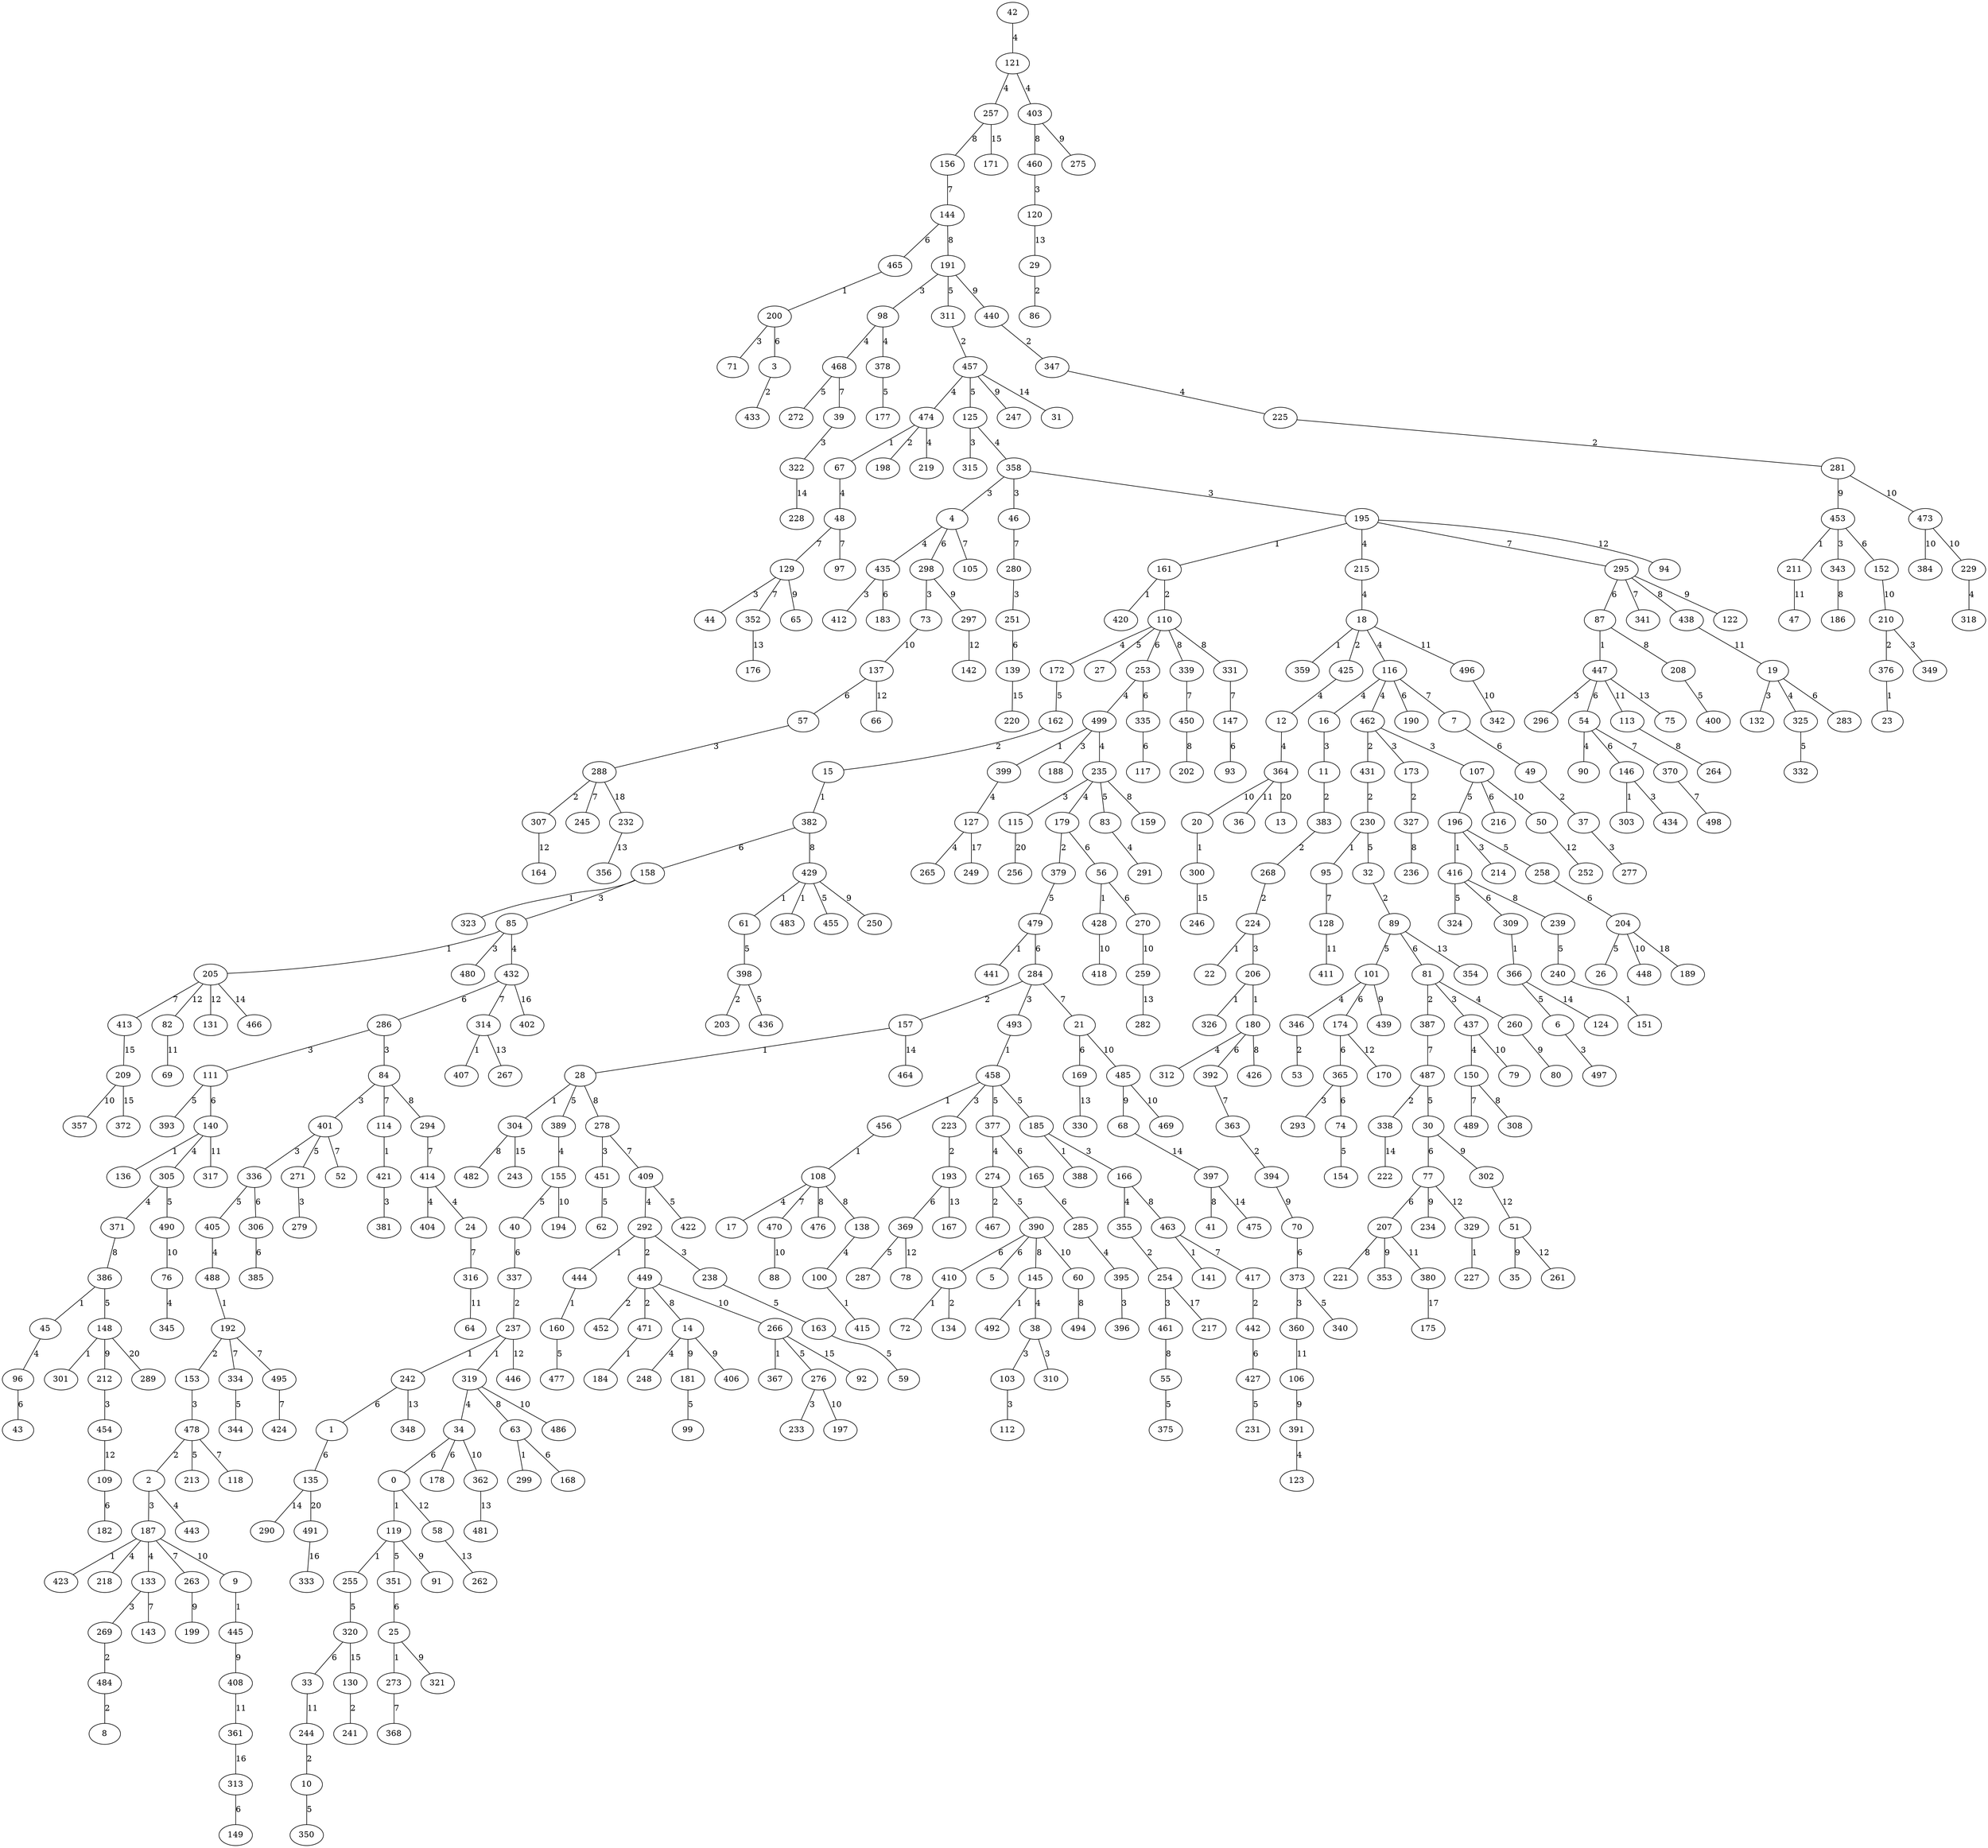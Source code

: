 graph G {
    "42" -- "121" [label="4"];
    "121" -- "257" [label="4"];
    "121" -- "403" [label="4"];
    "257" -- "156" [label="8"];
    "156" -- "144" [label="7"];
    "144" -- "465" [label="6"];
    "465" -- "200" [label="1"];
    "200" -- "71" [label="3"];
    "200" -- "3" [label="6"];
    "3" -- "433" [label="2"];
    "403" -- "460" [label="8"];
    "460" -- "120" [label="3"];
    "144" -- "191" [label="8"];
    "191" -- "98" [label="3"];
    "98" -- "468" [label="4"];
    "98" -- "378" [label="4"];
    "191" -- "311" [label="5"];
    "311" -- "457" [label="2"];
    "457" -- "474" [label="4"];
    "474" -- "67" [label="1"];
    "474" -- "198" [label="2"];
    "474" -- "219" [label="4"];
    "67" -- "48" [label="4"];
    "468" -- "272" [label="5"];
    "378" -- "177" [label="5"];
    "457" -- "125" [label="5"];
    "125" -- "315" [label="3"];
    "125" -- "358" [label="4"];
    "358" -- "4" [label="3"];
    "358" -- "46" [label="3"];
    "358" -- "195" [label="3"];
    "195" -- "161" [label="1"];
    "161" -- "420" [label="1"];
    "161" -- "110" [label="2"];
    "4" -- "435" [label="4"];
    "435" -- "412" [label="3"];
    "195" -- "215" [label="4"];
    "110" -- "172" [label="4"];
    "215" -- "18" [label="4"];
    "18" -- "359" [label="1"];
    "18" -- "425" [label="2"];
    "18" -- "116" [label="4"];
    "425" -- "12" [label="4"];
    "116" -- "16" [label="4"];
    "16" -- "11" [label="3"];
    "11" -- "383" [label="2"];
    "383" -- "268" [label="2"];
    "268" -- "224" [label="2"];
    "224" -- "22" [label="1"];
    "224" -- "206" [label="3"];
    "206" -- "326" [label="1"];
    "206" -- "180" [label="1"];
    "12" -- "364" [label="4"];
    "116" -- "462" [label="4"];
    "462" -- "431" [label="2"];
    "431" -- "230" [label="2"];
    "230" -- "95" [label="1"];
    "462" -- "173" [label="3"];
    "173" -- "327" [label="2"];
    "462" -- "107" [label="3"];
    "180" -- "312" [label="4"];
    "110" -- "27" [label="5"];
    "172" -- "162" [label="5"];
    "162" -- "15" [label="2"];
    "15" -- "382" [label="1"];
    "230" -- "32" [label="5"];
    "32" -- "89" [label="2"];
    "107" -- "196" [label="5"];
    "196" -- "416" [label="1"];
    "196" -- "214" [label="3"];
    "89" -- "101" [label="5"];
    "101" -- "346" [label="4"];
    "346" -- "53" [label="2"];
    "196" -- "258" [label="5"];
    "416" -- "324" [label="5"];
    "116" -- "190" [label="6"];
    "110" -- "253" [label="6"];
    "253" -- "499" [label="4"];
    "499" -- "399" [label="1"];
    "499" -- "188" [label="3"];
    "499" -- "235" [label="4"];
    "235" -- "115" [label="3"];
    "399" -- "127" [label="4"];
    "235" -- "179" [label="4"];
    "179" -- "379" [label="2"];
    "127" -- "265" [label="4"];
    "235" -- "83" [label="5"];
    "83" -- "291" [label="4"];
    "379" -- "479" [label="5"];
    "479" -- "441" [label="1"];
    "435" -- "183" [label="6"];
    "258" -- "204" [label="6"];
    "204" -- "26" [label="5"];
    "479" -- "284" [label="6"];
    "284" -- "157" [label="2"];
    "157" -- "28" [label="1"];
    "28" -- "304" [label="1"];
    "284" -- "493" [label="3"];
    "493" -- "458" [label="1"];
    "458" -- "456" [label="1"];
    "456" -- "108" [label="1"];
    "458" -- "223" [label="3"];
    "223" -- "193" [label="2"];
    "108" -- "17" [label="4"];
    "28" -- "389" [label="5"];
    "389" -- "155" [label="4"];
    "458" -- "377" [label="5"];
    "377" -- "274" [label="4"];
    "274" -- "467" [label="2"];
    "458" -- "185" [label="5"];
    "185" -- "388" [label="1"];
    "185" -- "166" [label="3"];
    "166" -- "355" [label="4"];
    "355" -- "254" [label="2"];
    "254" -- "461" [label="3"];
    "155" -- "40" [label="5"];
    "274" -- "390" [label="5"];
    "179" -- "56" [label="6"];
    "56" -- "428" [label="1"];
    "253" -- "335" [label="6"];
    "101" -- "174" [label="6"];
    "89" -- "81" [label="6"];
    "81" -- "387" [label="2"];
    "81" -- "437" [label="3"];
    "81" -- "260" [label="4"];
    "437" -- "150" [label="4"];
    "382" -- "158" [label="6"];
    "158" -- "323" [label="1"];
    "158" -- "85" [label="3"];
    "85" -- "205" [label="1"];
    "85" -- "480" [label="3"];
    "85" -- "432" [label="4"];
    "107" -- "216" [label="6"];
    "180" -- "392" [label="6"];
    "432" -- "286" [label="6"];
    "286" -- "111" [label="3"];
    "286" -- "84" [label="3"];
    "84" -- "401" [label="3"];
    "401" -- "336" [label="3"];
    "111" -- "393" [label="5"];
    "401" -- "271" [label="5"];
    "271" -- "279" [label="3"];
    "336" -- "405" [label="5"];
    "405" -- "488" [label="4"];
    "488" -- "192" [label="1"];
    "192" -- "153" [label="2"];
    "153" -- "478" [label="3"];
    "478" -- "2" [label="2"];
    "2" -- "187" [label="3"];
    "187" -- "423" [label="1"];
    "2" -- "443" [label="4"];
    "187" -- "218" [label="4"];
    "187" -- "133" [label="4"];
    "133" -- "269" [label="3"];
    "269" -- "484" [label="2"];
    "484" -- "8" [label="2"];
    "478" -- "213" [label="5"];
    "40" -- "337" [label="6"];
    "337" -- "237" [label="2"];
    "237" -- "242" [label="1"];
    "237" -- "319" [label="1"];
    "319" -- "34" [label="4"];
    "242" -- "1" [label="6"];
    "34" -- "0" [label="6"];
    "0" -- "119" [label="1"];
    "119" -- "255" [label="1"];
    "119" -- "351" [label="5"];
    "255" -- "320" [label="5"];
    "34" -- "178" [label="6"];
    "1" -- "135" [label="6"];
    "351" -- "25" [label="6"];
    "25" -- "273" [label="1"];
    "320" -- "33" [label="6"];
    "111" -- "140" [label="6"];
    "140" -- "136" [label="1"];
    "140" -- "305" [label="4"];
    "305" -- "371" [label="4"];
    "305" -- "490" [label="5"];
    "336" -- "306" [label="6"];
    "335" -- "117" [label="6"];
    "306" -- "385" [label="6"];
    "174" -- "365" [label="6"];
    "365" -- "293" [label="3"];
    "390" -- "410" [label="6"];
    "410" -- "72" [label="1"];
    "410" -- "134" [label="2"];
    "365" -- "74" [label="6"];
    "74" -- "154" [label="5"];
    "390" -- "5" [label="6"];
    "56" -- "270" [label="6"];
    "416" -- "309" [label="6"];
    "309" -- "366" [label="1"];
    "366" -- "6" [label="5"];
    "6" -- "497" [label="3"];
    "377" -- "165" [label="6"];
    "165" -- "285" [label="6"];
    "285" -- "395" [label="4"];
    "395" -- "396" [label="3"];
    "193" -- "369" [label="6"];
    "369" -- "287" [label="5"];
    "4" -- "298" [label="6"];
    "298" -- "73" [label="3"];
    "187" -- "263" [label="7"];
    "133" -- "143" [label="7"];
    "273" -- "368" [label="7"];
    "116" -- "7" [label="7"];
    "7" -- "49" [label="6"];
    "49" -- "37" [label="2"];
    "37" -- "277" [label="3"];
    "48" -- "129" [label="7"];
    "129" -- "44" [label="3"];
    "48" -- "97" [label="7"];
    "129" -- "352" [label="7"];
    "284" -- "21" [label="7"];
    "21" -- "169" [label="6"];
    "478" -- "118" [label="7"];
    "192" -- "334" [label="7"];
    "334" -- "344" [label="5"];
    "192" -- "495" [label="7"];
    "84" -- "114" [label="7"];
    "114" -- "421" [label="1"];
    "421" -- "381" [label="3"];
    "495" -- "424" [label="7"];
    "401" -- "52" [label="7"];
    "205" -- "413" [label="7"];
    "95" -- "128" [label="7"];
    "432" -- "314" [label="7"];
    "314" -- "407" [label="1"];
    "392" -- "363" [label="7"];
    "363" -- "394" [label="2"];
    "195" -- "295" [label="7"];
    "295" -- "87" [label="6"];
    "87" -- "447" [label="1"];
    "447" -- "296" [label="3"];
    "447" -- "54" [label="6"];
    "54" -- "90" [label="4"];
    "54" -- "146" [label="6"];
    "146" -- "303" [label="1"];
    "146" -- "434" [label="3"];
    "150" -- "489" [label="7"];
    "295" -- "341" [label="7"];
    "54" -- "370" [label="7"];
    "370" -- "498" [label="7"];
    "387" -- "487" [label="7"];
    "487" -- "338" [label="2"];
    "487" -- "30" [label="5"];
    "30" -- "77" [label="6"];
    "77" -- "207" [label="6"];
    "46" -- "280" [label="7"];
    "280" -- "251" [label="3"];
    "251" -- "139" [label="6"];
    "4" -- "105" [label="7"];
    "108" -- "470" [label="7"];
    "468" -- "39" [label="7"];
    "39" -- "322" [label="3"];
    "28" -- "278" [label="8"];
    "278" -- "451" [label="3"];
    "451" -- "62" [label="5"];
    "278" -- "409" [label="7"];
    "409" -- "292" [label="4"];
    "292" -- "444" [label="1"];
    "444" -- "160" [label="1"];
    "292" -- "449" [label="2"];
    "449" -- "452" [label="2"];
    "449" -- "471" [label="2"];
    "471" -- "184" [label="1"];
    "292" -- "238" [label="3"];
    "409" -- "422" [label="5"];
    "160" -- "477" [label="5"];
    "238" -- "163" [label="5"];
    "163" -- "59" [label="5"];
    "207" -- "221" [label="8"];
    "295" -- "438" [label="8"];
    "87" -- "208" [label="8"];
    "208" -- "400" [label="5"];
    "449" -- "14" [label="8"];
    "14" -- "248" [label="4"];
    "371" -- "386" [label="8"];
    "386" -- "45" [label="1"];
    "45" -- "96" [label="4"];
    "386" -- "148" [label="5"];
    "148" -- "301" [label="1"];
    "96" -- "43" [label="6"];
    "110" -- "339" [label="8"];
    "339" -- "450" [label="7"];
    "319" -- "63" [label="8"];
    "63" -- "299" [label="1"];
    "63" -- "168" [label="6"];
    "450" -- "202" [label="8"];
    "150" -- "308" [label="8"];
    "304" -- "482" [label="8"];
    "390" -- "145" [label="8"];
    "145" -- "492" [label="1"];
    "145" -- "38" [label="4"];
    "38" -- "103" [label="3"];
    "38" -- "310" [label="3"];
    "103" -- "112" [label="3"];
    "180" -- "426" [label="8"];
    "166" -- "463" [label="8"];
    "463" -- "141" [label="1"];
    "463" -- "417" [label="7"];
    "417" -- "442" [label="2"];
    "442" -- "427" [label="6"];
    "427" -- "231" [label="5"];
    "110" -- "331" [label="8"];
    "331" -- "147" [label="7"];
    "147" -- "93" [label="6"];
    "327" -- "236" [label="8"];
    "382" -- "429" [label="8"];
    "429" -- "61" [label="1"];
    "429" -- "483" [label="1"];
    "429" -- "455" [label="5"];
    "61" -- "398" [label="5"];
    "398" -- "203" [label="2"];
    "398" -- "436" [label="5"];
    "416" -- "239" [label="8"];
    "239" -- "240" [label="5"];
    "240" -- "151" [label="1"];
    "235" -- "159" [label="8"];
    "461" -- "55" [label="8"];
    "55" -- "375" [label="5"];
    "84" -- "294" [label="8"];
    "294" -- "414" [label="7"];
    "414" -- "404" [label="4"];
    "414" -- "24" [label="4"];
    "24" -- "316" [label="7"];
    "108" -- "476" [label="8"];
    "108" -- "138" [label="8"];
    "138" -- "100" [label="4"];
    "100" -- "415" [label="1"];
    "30" -- "302" [label="9"];
    "77" -- "234" [label="9"];
    "295" -- "122" [label="9"];
    "394" -- "70" [label="9"];
    "70" -- "373" [label="6"];
    "373" -- "360" [label="3"];
    "373" -- "340" [label="5"];
    "129" -- "65" [label="9"];
    "298" -- "297" [label="9"];
    "263" -- "199" [label="9"];
    "25" -- "321" [label="9"];
    "119" -- "91" [label="9"];
    "403" -- "275" [label="9"];
    "191" -- "440" [label="9"];
    "440" -- "347" [label="2"];
    "347" -- "225" [label="4"];
    "225" -- "281" [label="2"];
    "457" -- "247" [label="9"];
    "260" -- "80" [label="9"];
    "14" -- "181" [label="9"];
    "181" -- "99" [label="5"];
    "429" -- "250" [label="9"];
    "148" -- "212" [label="9"];
    "212" -- "454" [label="3"];
    "101" -- "439" [label="9"];
    "281" -- "453" [label="9"];
    "453" -- "211" [label="1"];
    "453" -- "343" [label="3"];
    "453" -- "152" [label="6"];
    "343" -- "186" [label="8"];
    "207" -- "353" [label="9"];
    "14" -- "406" [label="9"];
    "470" -- "88" [label="10"];
    "73" -- "137" [label="10"];
    "137" -- "57" [label="6"];
    "57" -- "288" [label="3"];
    "288" -- "307" [label="2"];
    "288" -- "245" [label="7"];
    "152" -- "210" [label="10"];
    "210" -- "376" [label="2"];
    "376" -- "23" [label="1"];
    "210" -- "349" [label="3"];
    "449" -- "266" [label="10"];
    "266" -- "367" [label="1"];
    "266" -- "276" [label="5"];
    "276" -- "233" [label="3"];
    "204" -- "448" [label="10"];
    "21" -- "485" [label="10"];
    "485" -- "68" [label="9"];
    "276" -- "197" [label="10"];
    "485" -- "469" [label="10"];
    "270" -- "259" [label="10"];
    "490" -- "76" [label="10"];
    "76" -- "345" [label="4"];
    "107" -- "50" [label="10"];
    "34" -- "362" [label="10"];
    "319" -- "486" [label="10"];
    "187" -- "9" [label="10"];
    "9" -- "445" [label="1"];
    "445" -- "408" [label="9"];
    "437" -- "79" [label="10"];
    "281" -- "473" [label="10"];
    "473" -- "384" [label="10"];
    "473" -- "229" [label="10"];
    "229" -- "318" [label="4"];
    "428" -- "418" [label="10"];
    "390" -- "60" [label="10"];
    "60" -- "494" [label="8"];
    "364" -- "20" [label="10"];
    "20" -- "300" [label="1"];
    "155" -- "194" [label="10"];
    "211" -- "47" [label="11"];
    "408" -- "361" [label="11"];
    "207" -- "380" [label="11"];
    "18" -- "496" [label="11"];
    "496" -- "342" [label="10"];
    "447" -- "113" [label="11"];
    "113" -- "264" [label="8"];
    "438" -- "19" [label="11"];
    "19" -- "132" [label="3"];
    "19" -- "325" [label="4"];
    "325" -- "332" [label="5"];
    "19" -- "283" [label="6"];
    "360" -- "106" [label="11"];
    "106" -- "391" [label="9"];
    "391" -- "123" [label="4"];
    "140" -- "317" [label="11"];
    "316" -- "64" [label="11"];
    "128" -- "411" [label="11"];
    "33" -- "244" [label="11"];
    "244" -- "10" [label="2"];
    "10" -- "350" [label="5"];
    "364" -- "36" [label="11"];
    "50" -- "252" [label="12"];
    "77" -- "329" [label="12"];
    "329" -- "227" [label="1"];
    "454" -- "109" [label="12"];
    "109" -- "182" [label="6"];
    "302" -- "51" [label="12"];
    "51" -- "35" [label="9"];
    "137" -- "66" [label="12"];
    "369" -- "78" [label="12"];
    "51" -- "261" [label="12"];
    "0" -- "58" [label="12"];
    "237" -- "446" [label="12"];
    "174" -- "170" [label="12"];
    "307" -- "164" [label="12"];
    "195" -- "94" [label="12"];
    "205" -- "82" [label="12"];
    "82" -- "69" [label="11"];
    "205" -- "131" [label="12"];
    "297" -- "142" [label="12"];
    "447" -- "75" [label="13"];
    "362" -- "481" [label="13"];
    "314" -- "267" [label="13"];
    "259" -- "282" [label="13"];
    "352" -- "176" [label="13"];
    "120" -- "29" [label="13"];
    "29" -- "86" [label="2"];
    "242" -- "348" [label="13"];
    "58" -- "262" [label="13"];
    "169" -- "330" [label="13"];
    "89" -- "354" [label="13"];
    "193" -- "167" [label="13"];
    "68" -- "397" [label="14"];
    "397" -- "41" [label="8"];
    "157" -- "464" [label="14"];
    "366" -- "124" [label="14"];
    "322" -- "228" [label="14"];
    "135" -- "290" [label="14"];
    "457" -- "31" [label="14"];
    "338" -- "222" [label="14"];
    "397" -- "475" [label="14"];
    "205" -- "466" [label="14"];
    "266" -- "92" [label="15"];
    "304" -- "243" [label="15"];
    "139" -- "220" [label="15"];
    "413" -- "209" [label="15"];
    "209" -- "357" [label="10"];
    "257" -- "171" [label="15"];
    "320" -- "130" [label="15"];
    "130" -- "241" [label="2"];
    "209" -- "372" [label="15"];
    "300" -- "246" [label="15"];
    "432" -- "402" [label="16"];
    "361" -- "313" [label="16"];
    "313" -- "149" [label="6"];
    "380" -- "175" [label="17"];
    "127" -- "249" [label="17"];
    "254" -- "217" [label="17"];
    "288" -- "232" [label="18"];
    "232" -- "356" [label="13"];
    "204" -- "189" [label="18"];
    "135" -- "491" [label="20"];
    "491" -- "333" [label="16"];
    "115" -- "256" [label="20"];
    "364" -- "13" [label="20"];
    "148" -- "289" [label="20"];
}